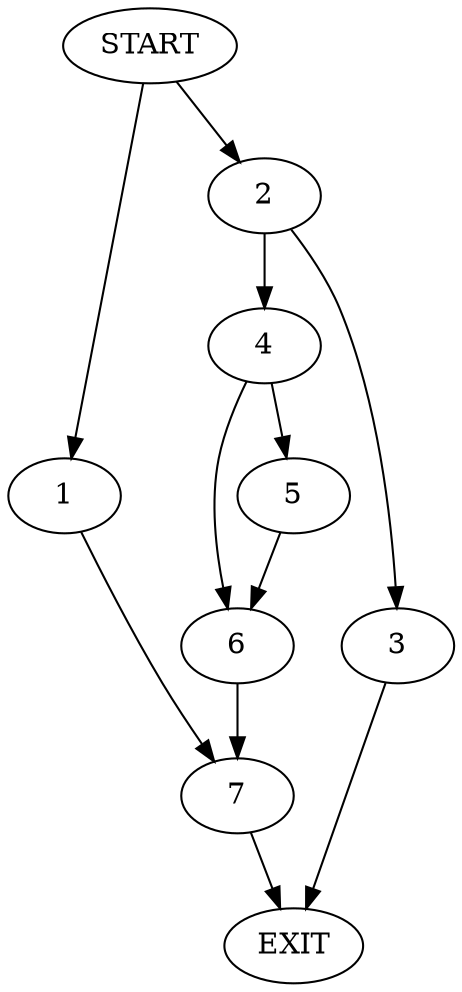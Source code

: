 digraph { 
0 [label="START"];
1;
2;
3;
4;
5;
6;
7;
8[label="EXIT"];
0 -> 1;
0 -> 2;
1 -> 7;
2 -> 3;
2 -> 4;
3 -> 8;
4 -> 5;
4 -> 6;
5 -> 6;
6 -> 7;
7 -> 8;
}
